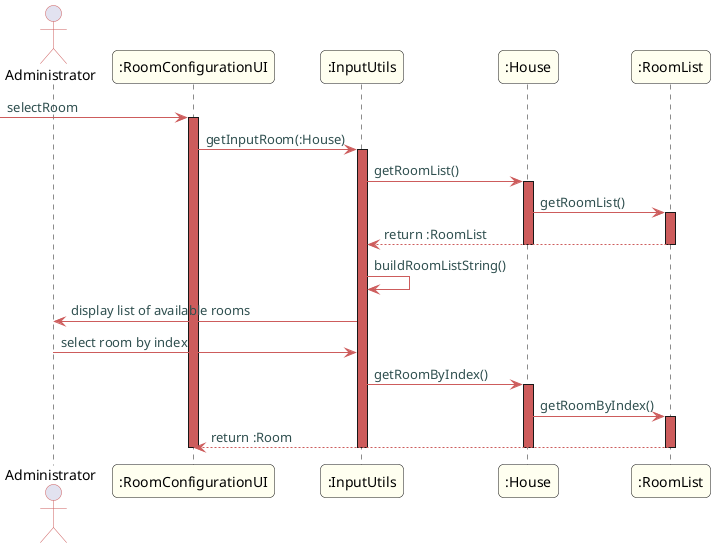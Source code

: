 @startuml
skinparam titleBorderRoundCorner 10
skinparam titleBorderThickness 3
skinparam titleBorderColor indianred
skinparam titleBackgroundColor ivory
skinparam FontName quicksand

skinparam actor {
 	BorderColor indianred
 	}

 skinparam sequence {
 	LifeLineBackgroundColor indianred
 	ParticipantBackgroundColor ivory
 }

 skinparam roundcorner 10

 skinparam component {
   arrowThickness 1
   ArrowFontName Verdana
   ArrowColor indianred
   ArrowFontColor darkslategrey
 }
actor Administrator

-> ":RoomConfigurationUI": selectRoom
activate ":RoomConfigurationUI"
":RoomConfigurationUI" -> ":InputUtils": getInputRoom(:House)
activate ":InputUtils"
":InputUtils" -> ":House": getRoomList()
activate ":House"
":House" -> ":RoomList": getRoomList()
activate ":RoomList"
":RoomList" --> ":InputUtils": return :RoomList
deactivate ":RoomList"
deactivate ":House"
":InputUtils" -> ":InputUtils": buildRoomListString()
":InputUtils" -> Administrator: display list of available rooms
Administrator -> ":InputUtils": select room by index
":InputUtils" -> ":House": getRoomByIndex()
activate ":House"
":House" -> ":RoomList": getRoomByIndex()
activate ":RoomList"
":RoomList" --> ":RoomConfigurationUI" : return :Room
deactivate ":RoomList"
deactivate ":House"
deactivate ":RoomConfigurationUI"
deactivate ":InputUtils"
@enduml